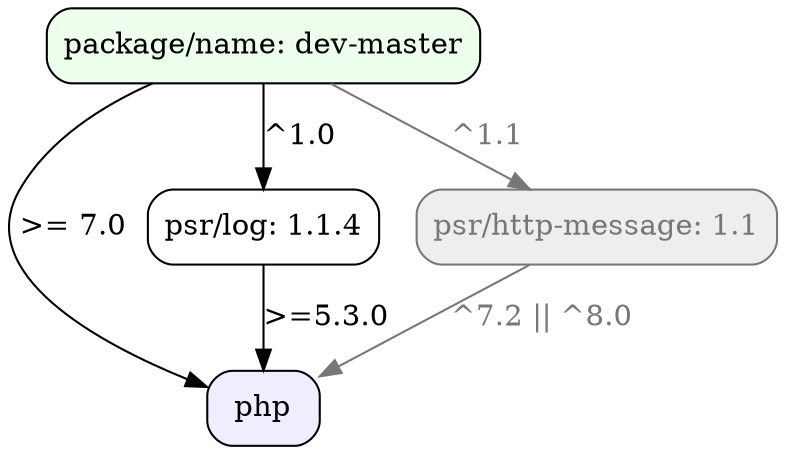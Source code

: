 digraph {
  graph [concentrate="true"]
  "package/name" [shape="box" style="rounded, filled" fillcolor="#eeffee" color="#000000" fontcolor="#000000" label="package/name: dev-master"]
  "php" [shape="box" style="rounded, filled" fillcolor="#eeeeff" color="#000000" fontcolor="#000000"]
  "psr/log" [shape="box" style="rounded, filled" fillcolor="#ffffff" color="#000000" fontcolor="#000000" label="psr/log: 1.1.4"]
  "psr/http-message" [shape="box" style="rounded, filled" fillcolor="#eeeeee" color="#777777" fontcolor="#777777" label="psr/http-message: 1.1"]
  "package/name" -> "php" [label="&gt;= 7.0" color="#000000" fontcolor="#000000"]
  "package/name" -> "psr/log" [label="^1.0" color="#000000" fontcolor="#000000"]
  "package/name" -> "psr/http-message" [label="^1.1" color="#777777" fontcolor="#777777"]
  "psr/log" -> "php" [label="&gt;=5.3.0" color="#000000" fontcolor="#000000"]
  "psr/http-message" -> "php" [label="^7.2 || ^8.0" color="#777777" fontcolor="#777777"]
}
